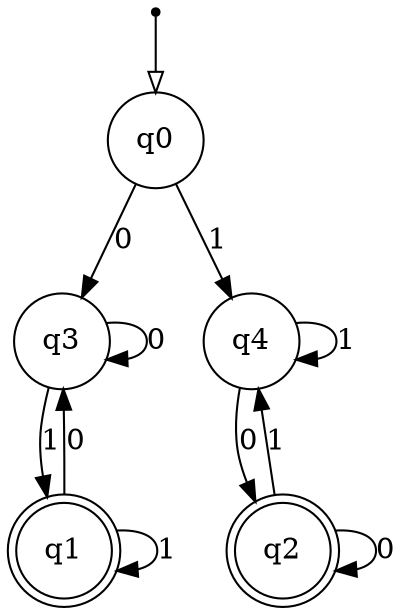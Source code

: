 digraph {
  node [shape=point]; __start;
  node [shape = circle]; q0;
  node [shape = doublecircle]; q1;
  node [shape = doublecircle]; q2;
  node [shape = circle]; q3;
  node [shape = circle]; q4;

  __start -> q0 [arrowhead = empty];
  q0 -> q3 [label = "0"];
  q0 -> q4 [label = "1"];
  q1 -> q3 [label = "0"];
  q1 -> q1 [label = "1"];
  q2 -> q2 [label = "0"];
  q2 -> q4 [label = "1"];
  q3 -> q3 [label = "0"];
  q3 -> q1 [label = "1"];
  q4 -> q2 [label = "0"];
  q4 -> q4 [label = "1"];
}
